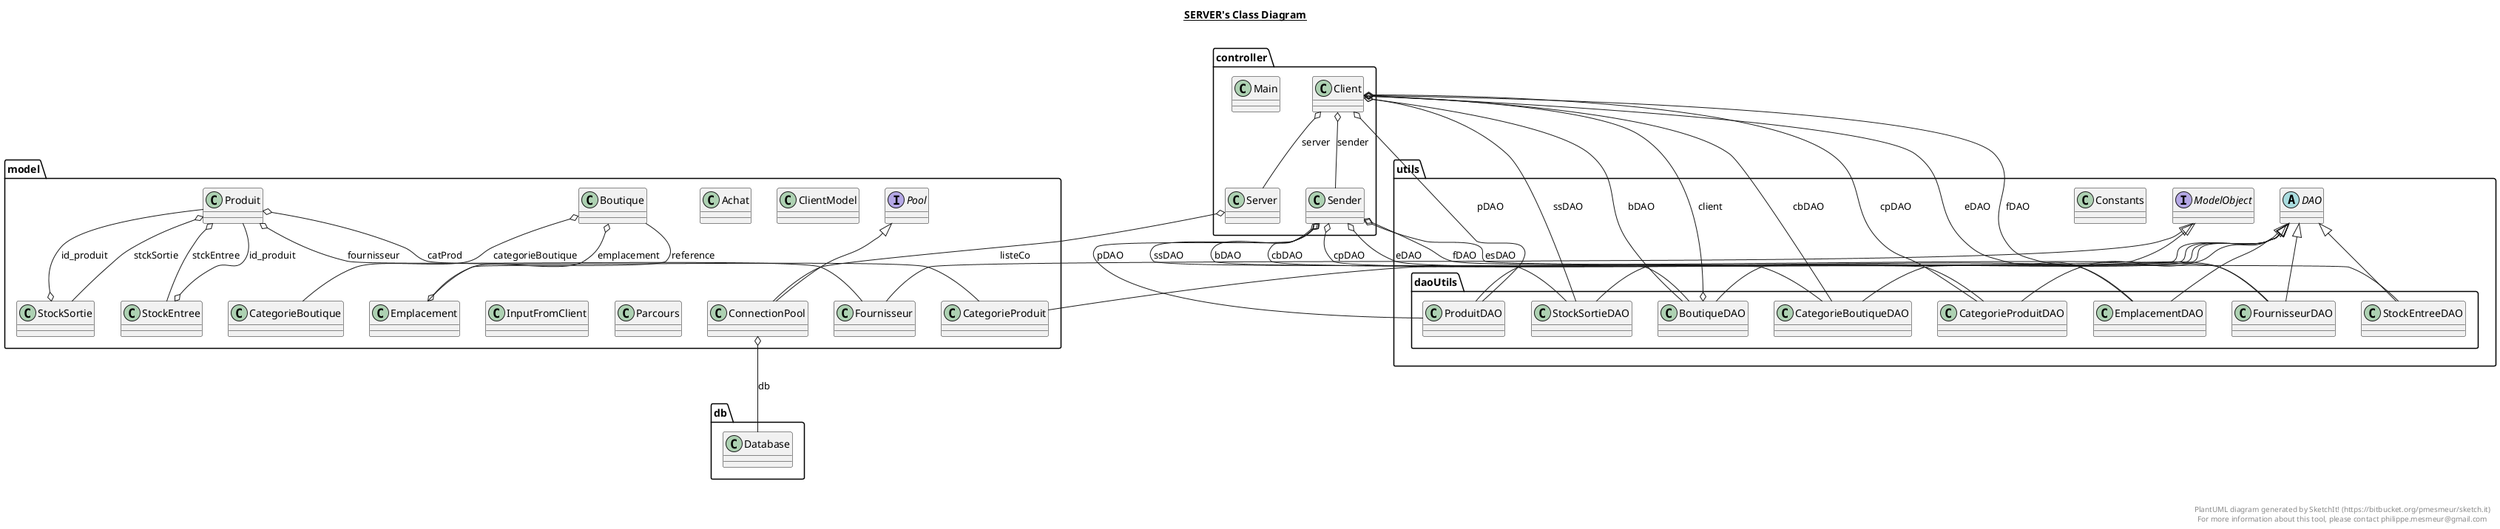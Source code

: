 @startuml

title __SERVER's Class Diagram__\n

  package model {
    class Achat {
    }
  }
  

  package model {
    class Boutique {
    }
  }
  

  package utils {
    package utils.daoUtils {
      class BoutiqueDAO {
      }
    }
  }
  

  package model {
    class CategorieBoutique {
    }
  }
  

  package utils {
    package utils.daoUtils {
      class CategorieBoutiqueDAO {
      }
    }
  }
  

  package model {
    class CategorieProduit {
    }
  }
  

  package utils {
    package utils.daoUtils {
      class CategorieProduitDAO {
      }
    }
  }
  

  package controller {
    class Client {
    }
  }
  

  package model {
    class ClientModel {
    }
  }
  

  package model {
    class ConnectionPool {
    }
  }
  

  package utils {
    class Constants {
    }
  }
  

  package utils {
    abstract class DAO {
    }
  }
  

  package db {
    class Database {
    }
  }
  

  package model {
    class Emplacement {
    }
  }
  

  package utils {
    package utils.daoUtils {
      class EmplacementDAO {
      }
    }
  }
  

  package model {
    class Fournisseur {
    }
  }
  

  package utils {
    package utils.daoUtils {
      class FournisseurDAO {
      }
    }
  }
  

  package model {
    class InputFromClient {
    }
  }
  

  package controller {
    class Main {
    }
  }
  

  package utils {
    interface ModelObject {
    }
  }
  

  package model {
    class Parcours {
    }
  }
  

  package model {
    interface Pool {
    }
  }
  

  package model {
    class Produit {
    }
  }
  

  package utils {
    package utils.daoUtils {
      class ProduitDAO {
      }
    }
  }
  

  package controller {
    class Sender {
    }
  }
  

  package controller {
    class Server {
    }
  }
  

  package model {
    class StockEntree {
    }
  }
  

  package utils {
    package utils.daoUtils {
      class StockEntreeDAO {
      }
    }
  }
  

  package model {
    class StockSortie {
    }
  }
  

  package utils {
    package utils.daoUtils {
      class StockSortieDAO {
      }
    }
  }
  

  Boutique o-- Emplacement : emplacement
  Boutique o-- CategorieBoutique : categorieBoutique
  BoutiqueDAO -up-|> DAO
  BoutiqueDAO o-- Client : client
  CategorieBoutiqueDAO -up-|> DAO
  CategorieProduit -up-|> ModelObject
  CategorieProduitDAO -up-|> DAO
  Client o-- Server : server
  Client o-- BoutiqueDAO : bDAO
  Client o-- CategorieBoutiqueDAO : cbDAO
  Client o-- CategorieProduitDAO : cpDAO
  Client o-- EmplacementDAO : eDAO
  Client o-- FournisseurDAO : fDAO
  Client o-- ProduitDAO : pDAO
  Client o-- StockSortieDAO : ssDAO
  Client o-- Sender : sender
  ConnectionPool -up-|> Pool
  ConnectionPool o-- Database : db
  Emplacement o-- Boutique : reference
  EmplacementDAO -up-|> DAO
  Fournisseur -up-|> ModelObject
  FournisseurDAO -up-|> DAO
  Produit o-- Fournisseur : fournisseur
  Produit o-- StockEntree : stckEntree
  Produit o-- StockSortie : stckSortie
  Produit o-- CategorieProduit : catProd
  ProduitDAO -up-|> DAO
  Sender o-- BoutiqueDAO : bDAO
  Sender o-- CategorieBoutiqueDAO : cbDAO
  Sender o-- CategorieProduitDAO : cpDAO
  Sender o-- EmplacementDAO : eDAO
  Sender o-- FournisseurDAO : fDAO
  Sender o-- ProduitDAO : pDAO
  Sender o-- StockSortieDAO : ssDAO
  Sender o-- StockEntreeDAO : esDAO
  Server o-- ConnectionPool : listeCo
  StockEntree o-- Produit : id_produit
  StockEntreeDAO -up-|> DAO
  StockSortie o-- Produit : id_produit
  StockSortieDAO -up-|> DAO


right footer


PlantUML diagram generated by SketchIt! (https://bitbucket.org/pmesmeur/sketch.it)
For more information about this tool, please contact philippe.mesmeur@gmail.com
endfooter

@enduml
